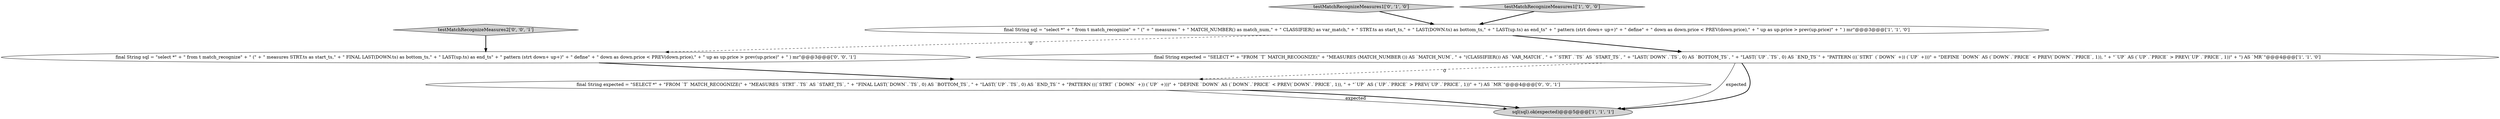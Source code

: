 digraph {
5 [style = filled, label = "testMatchRecognizeMeasures2['0', '0', '1']", fillcolor = lightgray, shape = diamond image = "AAA0AAABBB3BBB"];
1 [style = filled, label = "sql(sql).ok(expected)@@@5@@@['1', '1', '1']", fillcolor = lightgray, shape = ellipse image = "AAA0AAABBB1BBB"];
0 [style = filled, label = "final String expected = \"SELECT *\" + \"FROM `T` MATCH_RECOGNIZE(\" + \"MEASURES (MATCH_NUMBER ()) AS `MATCH_NUM`, \" + \"(CLASSIFIER()) AS `VAR_MATCH`, \" + \"`STRT`.`TS` AS `START_TS`, \" + \"LAST(`DOWN`.`TS`, 0) AS `BOTTOM_TS`, \" + \"LAST(`UP`.`TS`, 0) AS `END_TS`\" + \"PATTERN (((`STRT` (`DOWN` +)) (`UP` +)))\" + \"DEFINE `DOWN` AS (`DOWN`.`PRICE` < PREV(`DOWN`.`PRICE`, 1)), \" + \"`UP` AS (`UP`.`PRICE` > PREV(`UP`.`PRICE`, 1))\" + \") AS `MR`\"@@@4@@@['1', '1', '0']", fillcolor = white, shape = ellipse image = "AAA0AAABBB1BBB"];
4 [style = filled, label = "testMatchRecognizeMeasures1['0', '1', '0']", fillcolor = lightgray, shape = diamond image = "AAA0AAABBB2BBB"];
2 [style = filled, label = "final String sql = \"select *\" + \" from t match_recognize\" + \" (\" + \" measures \" + \" MATCH_NUMBER() as match_num,\" + \" CLASSIFIER() as var_match,\" + \" STRT.ts as start_ts,\" + \" LAST(DOWN.ts) as bottom_ts,\" + \" LAST(up.ts) as end_ts\" + \" pattern (strt down+ up+)\" + \" define\" + \" down as down.price < PREV(down.price),\" + \" up as up.price > prev(up.price)\" + \" ) mr\"@@@3@@@['1', '1', '0']", fillcolor = white, shape = ellipse image = "AAA0AAABBB1BBB"];
7 [style = filled, label = "final String expected = \"SELECT *\" + \"FROM `T` MATCH_RECOGNIZE(\" + \"MEASURES `STRT`.`TS` AS `START_TS`, \" + \"FINAL LAST(`DOWN`.`TS`, 0) AS `BOTTOM_TS`, \" + \"LAST(`UP`.`TS`, 0) AS `END_TS`\" + \"PATTERN (((`STRT` (`DOWN` +)) (`UP` +)))\" + \"DEFINE `DOWN` AS (`DOWN`.`PRICE` < PREV(`DOWN`.`PRICE`, 1)), \" + \"`UP` AS (`UP`.`PRICE` > PREV(`UP`.`PRICE`, 1))\" + \") AS `MR`\"@@@4@@@['0', '0', '1']", fillcolor = white, shape = ellipse image = "AAA0AAABBB3BBB"];
3 [style = filled, label = "testMatchRecognizeMeasures1['1', '0', '0']", fillcolor = lightgray, shape = diamond image = "AAA0AAABBB1BBB"];
6 [style = filled, label = "final String sql = \"select *\" + \" from t match_recognize\" + \" (\" + \" measures STRT.ts as start_ts,\" + \" FINAL LAST(DOWN.ts) as bottom_ts,\" + \" LAST(up.ts) as end_ts\" + \" pattern (strt down+ up+)\" + \" define\" + \" down as down.price < PREV(down.price),\" + \" up as up.price > prev(up.price)\" + \" ) mr\"@@@3@@@['0', '0', '1']", fillcolor = white, shape = ellipse image = "AAA0AAABBB3BBB"];
0->1 [style = solid, label="expected"];
7->1 [style = solid, label="expected"];
2->0 [style = bold, label=""];
7->1 [style = bold, label=""];
4->2 [style = bold, label=""];
5->6 [style = bold, label=""];
6->7 [style = bold, label=""];
3->2 [style = bold, label=""];
0->7 [style = dashed, label="0"];
0->1 [style = bold, label=""];
2->6 [style = dashed, label="0"];
}
